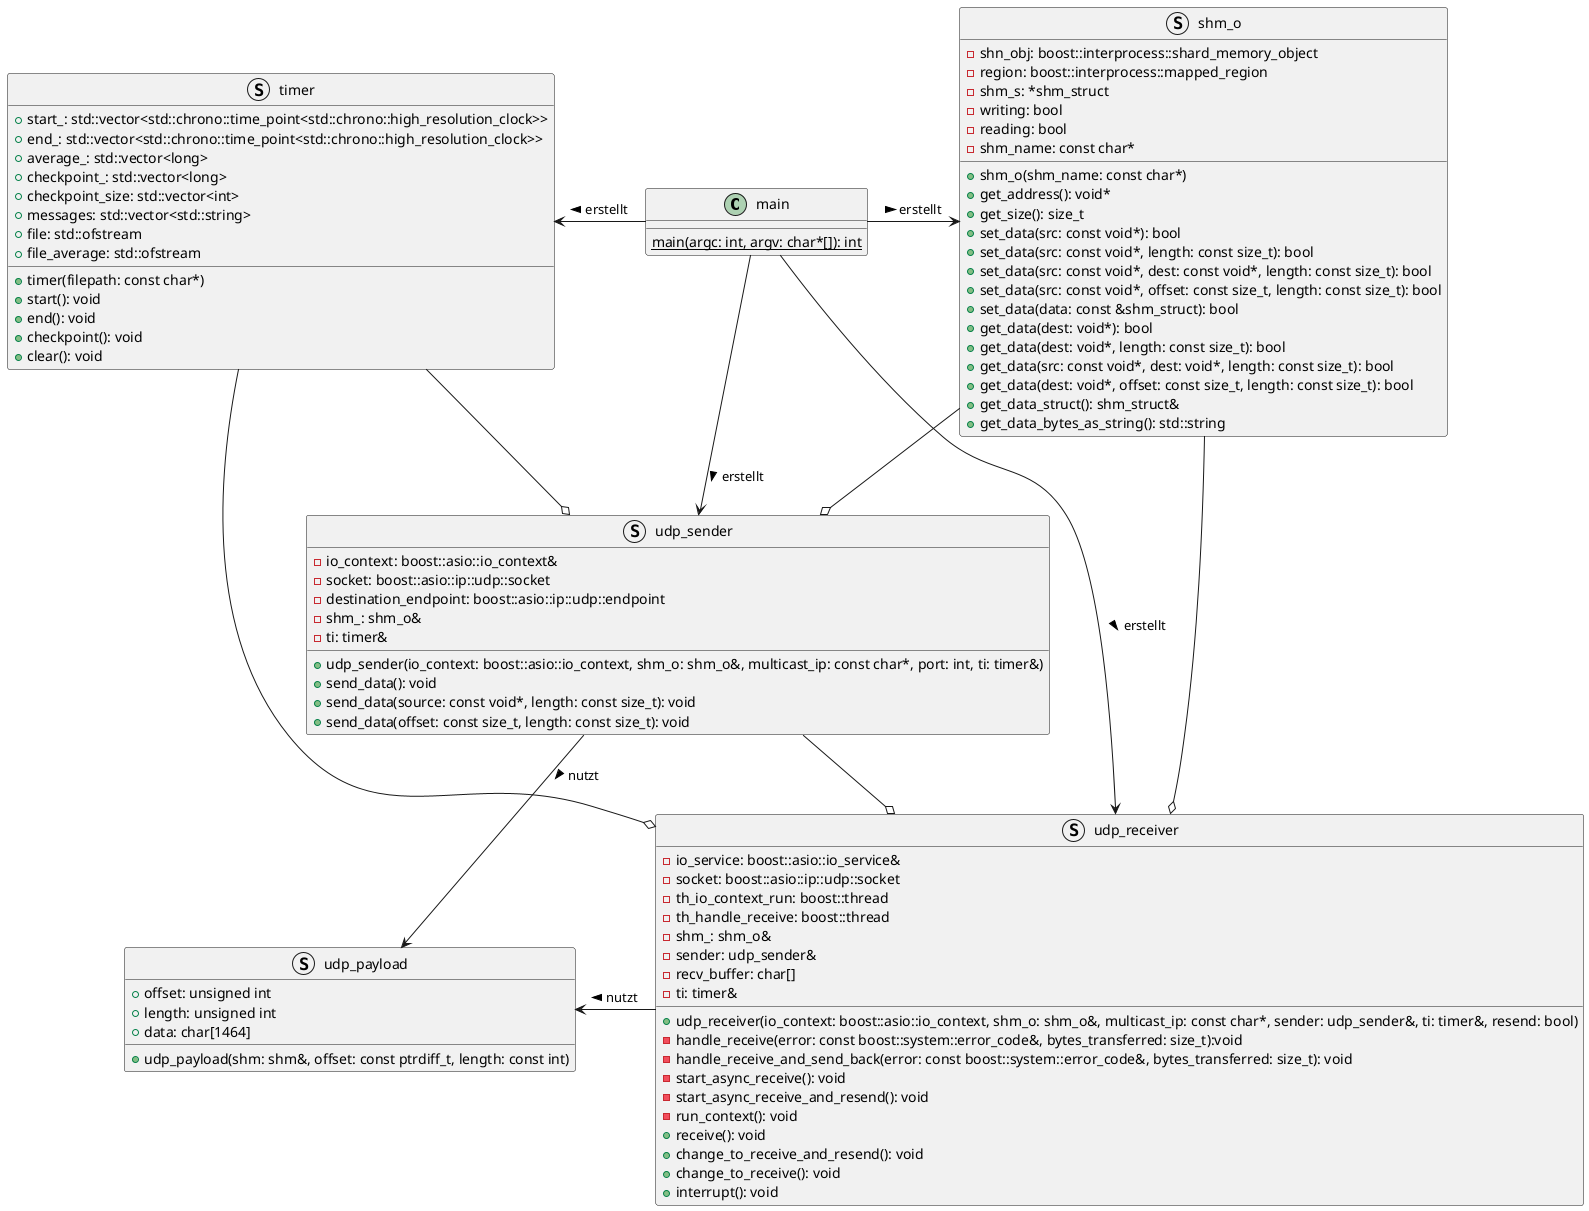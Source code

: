 @startuml

class main{
{static}main(argc: int, argv: char*[]): int
}

together {
struct shm_o{
-shn_obj: boost::interprocess::shard_memory_object
-region: boost::interprocess::mapped_region
-shm_s: *shm_struct
-writing: bool
-reading: bool
-shm_name: const char*
+shm_o(shm_name: const char*)
+get_address(): void*
+get_size(): size_t
+set_data(src: const void*): bool
+set_data(src: const void*, length: const size_t): bool
+set_data(src: const void*, dest: const void*, length: const size_t): bool
+set_data(src: const void*, offset: const size_t, length: const size_t): bool
+set_data(data: const &shm_struct): bool
+get_data(dest: void*): bool
+get_data(dest: void*, length: const size_t): bool
+get_data(src: const void*, dest: void*, length: const size_t): bool
+get_data(dest: void*, offset: const size_t, length: const size_t): bool
+get_data_struct(): shm_struct&
+get_data_bytes_as_string(): std::string
}

struct udp_sender {
-io_context: boost::asio::io_context&
-socket: boost::asio::ip::udp::socket
-destination_endpoint: boost::asio::ip::udp::endpoint
-shm_: shm_o&
-ti: timer&
+udp_sender(io_context: boost::asio::io_context, shm_o: shm_o&, multicast_ip: const char*, port: int, ti: timer&)
+send_data(): void
+send_data(source: const void*, length: const size_t): void
+send_data(offset: const size_t, length: const size_t): void
}

struct udp_receiver{
-io_service: boost::asio::io_service&
-socket: boost::asio::ip::udp::socket
-th_io_context_run: boost::thread
-th_handle_receive: boost::thread
-shm_: shm_o&
-sender: udp_sender&
-recv_buffer: char[]
-ti: timer&
+udp_receiver(io_context: boost::asio::io_context, shm_o: shm_o&, multicast_ip: const char*, sender: udp_sender&, ti: timer&, resend: bool)
-handle_receive(error: const boost::system::error_code&, bytes_transferred: size_t):void
-handle_receive_and_send_back(error: const boost::system::error_code&, bytes_transferred: size_t): void
-start_async_receive(): void
-start_async_receive_and_resend(): void
-run_context(): void
+receive(): void
+change_to_receive_and_resend(): void
+change_to_receive(): void
+interrupt(): void
}

struct udp_payload {
+offset: unsigned int
+length: unsigned int
+data: char[1464]
+udp_payload(shm: shm&, offset: const ptrdiff_t, length: const int)
}

struct timer{
+start_: std::vector<std::chrono::time_point<std::chrono::high_resolution_clock>>
+end_: std::vector<std::chrono::time_point<std::chrono::high_resolution_clock>>
+average_: std::vector<long>
+checkpoint_: std::vector<long>
+checkpoint_size: std::vector<int>
+messages: std::vector<std::string>
+file: std::ofstream
+file_average: std::ofstream
+timer(filepath: const char*)
+start(): void
+end(): void
+checkpoint(): void
+clear(): void
}

udp_sender o-up- shm_o
udp_sender o-up- timer
udp_receiver o-up- shm_o
udp_receiver o-up- udp_sender
udp_receiver o-up- timer

main -right-> shm_o: erstellt >
main -down-> udp_sender: erstellt >
main -down-> udp_receiver: erstellt >
main -left-> timer: erstellt >
udp_sender -down-> udp_payload: nutzt >
udp_receiver -left-> udp_payload: nutzt >


@enduml